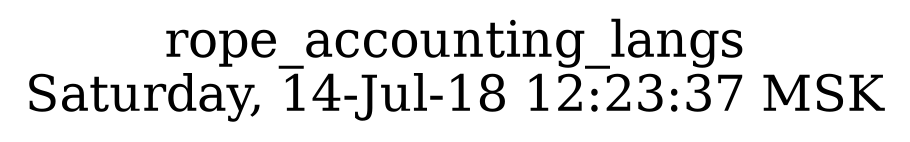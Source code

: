 digraph G {
graph [
  fontsize="24";
  label="rope_accounting_langs\nSaturday, 14-Jul-18 12:23:37 MSK";
  nojustify=true;
  ordering=out;
  rankdir=LR;
  size="30";
];
}
